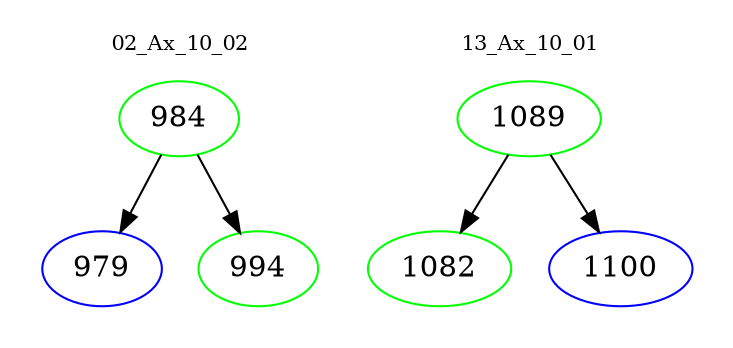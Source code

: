 digraph{
subgraph cluster_0 {
color = white
label = "02_Ax_10_02";
fontsize=10;
T0_984 [label="984", color="green"]
T0_984 -> T0_979 [color="black"]
T0_979 [label="979", color="blue"]
T0_984 -> T0_994 [color="black"]
T0_994 [label="994", color="green"]
}
subgraph cluster_1 {
color = white
label = "13_Ax_10_01";
fontsize=10;
T1_1089 [label="1089", color="green"]
T1_1089 -> T1_1082 [color="black"]
T1_1082 [label="1082", color="green"]
T1_1089 -> T1_1100 [color="black"]
T1_1100 [label="1100", color="blue"]
}
}
